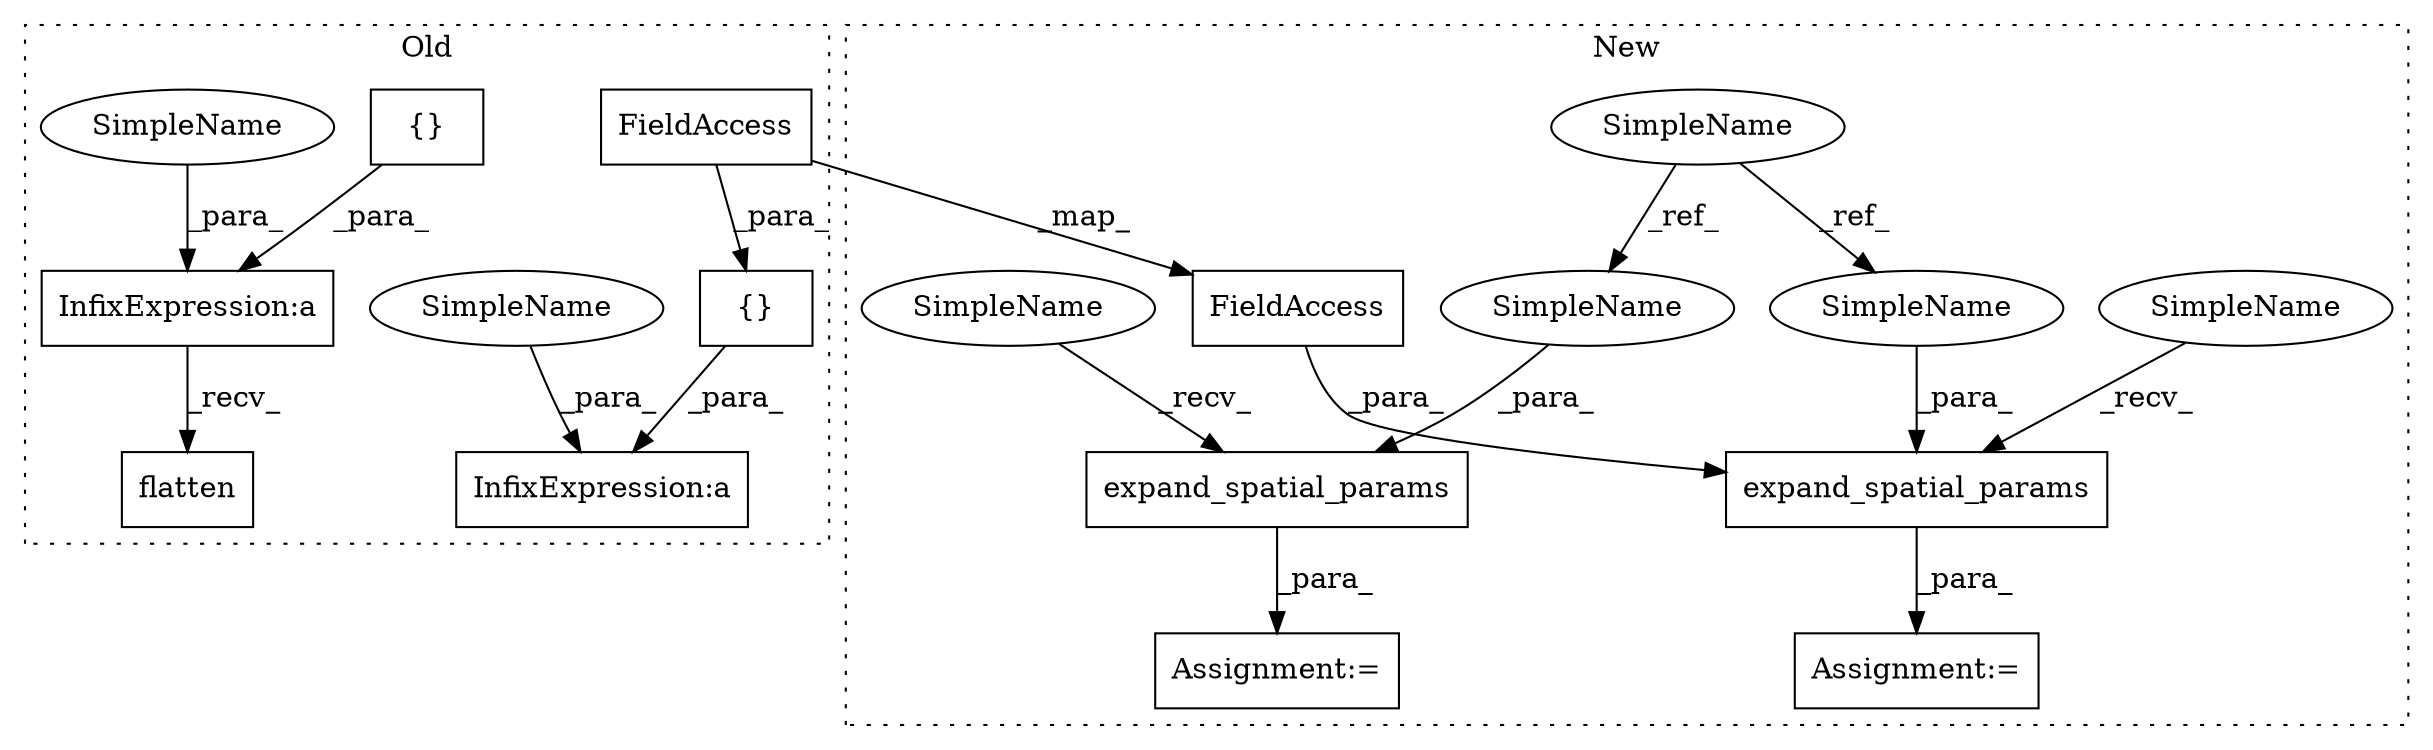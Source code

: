 digraph G {
subgraph cluster0 {
1 [label="{}" a="4" s="4767,4784" l="1,1" shape="box"];
4 [label="InfixExpression:a" a="27" s="4785" l="3" shape="box"];
5 [label="FieldAccess" a="22" s="4768" l="16" shape="box"];
9 [label="InfixExpression:a" a="27" s="4927" l="3" shape="box"];
10 [label="{}" a="4" s="4914,4926" l="1,1" shape="box"];
11 [label="flatten" a="32" s="4944" l="9" shape="box"];
17 [label="SimpleName" a="42" s="4788" l="12" shape="ellipse"];
18 [label="SimpleName" a="42" s="4930" l="12" shape="ellipse"];
label = "Old";
style="dotted";
}
subgraph cluster1 {
2 [label="expand_spatial_params" a="32" s="4912,4963" l="22,1" shape="box"];
3 [label="Assignment:=" a="7" s="4981" l="1" shape="box"];
6 [label="FieldAccess" a="22" s="4934" l="16" shape="box"];
7 [label="SimpleName" a="42" s="4827" l="12" shape="ellipse"];
8 [label="expand_spatial_params" a="32" s="5159,5207" l="22,1" shape="box"];
12 [label="Assignment:=" a="7" s="5147" l="1" shape="box"];
13 [label="SimpleName" a="42" s="4951" l="12" shape="ellipse"];
14 [label="SimpleName" a="42" s="5195" l="12" shape="ellipse"];
15 [label="SimpleName" a="42" s="4901" l="10" shape="ellipse"];
16 [label="SimpleName" a="42" s="5148" l="10" shape="ellipse"];
label = "New";
style="dotted";
}
1 -> 4 [label="_para_"];
2 -> 3 [label="_para_"];
5 -> 6 [label="_map_"];
5 -> 1 [label="_para_"];
6 -> 2 [label="_para_"];
7 -> 14 [label="_ref_"];
7 -> 13 [label="_ref_"];
8 -> 12 [label="_para_"];
9 -> 11 [label="_recv_"];
10 -> 9 [label="_para_"];
13 -> 2 [label="_para_"];
14 -> 8 [label="_para_"];
15 -> 2 [label="_recv_"];
16 -> 8 [label="_recv_"];
17 -> 4 [label="_para_"];
18 -> 9 [label="_para_"];
}